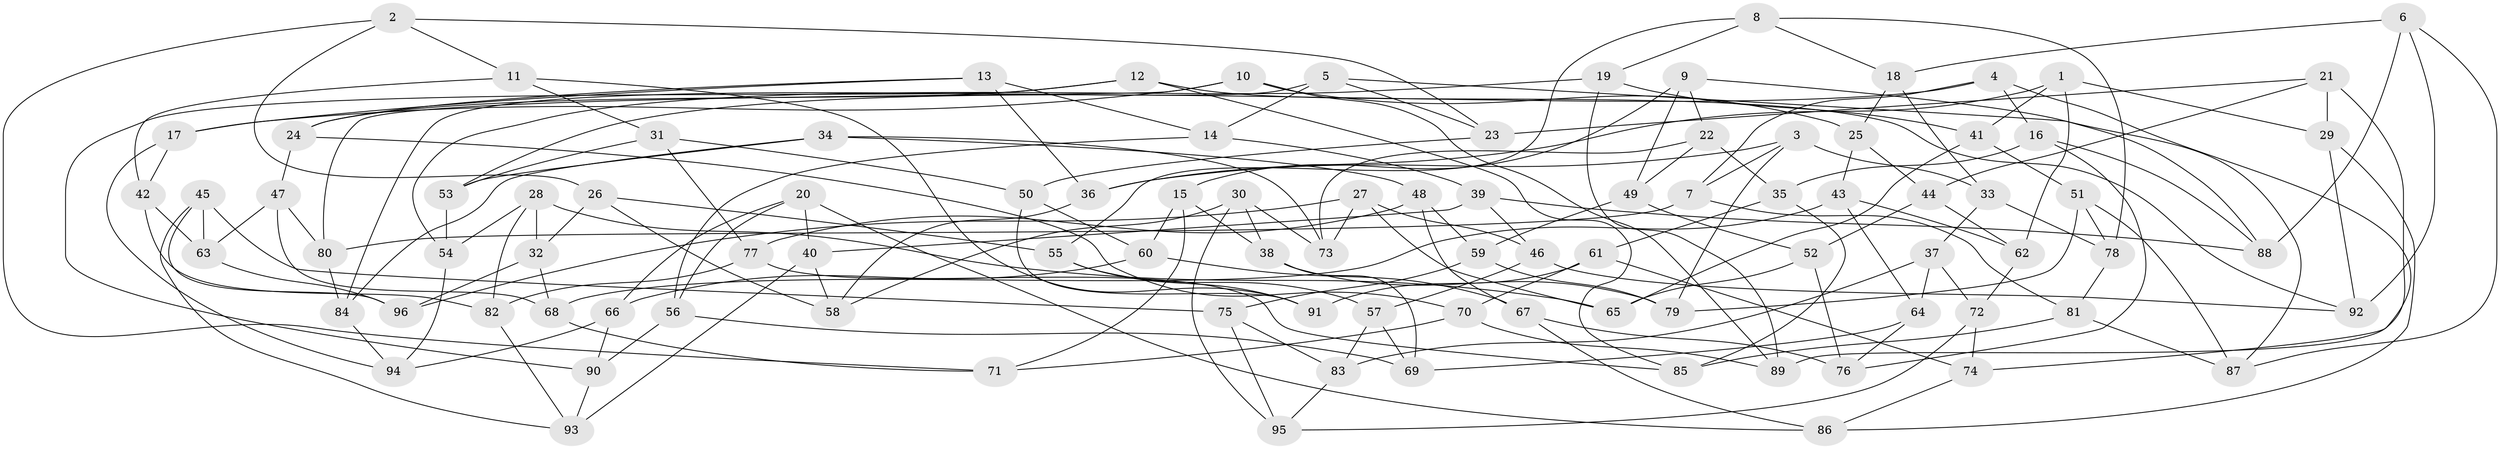 // Generated by graph-tools (version 1.1) at 2025/50/03/09/25 03:50:47]
// undirected, 96 vertices, 192 edges
graph export_dot {
graph [start="1"]
  node [color=gray90,style=filled];
  1;
  2;
  3;
  4;
  5;
  6;
  7;
  8;
  9;
  10;
  11;
  12;
  13;
  14;
  15;
  16;
  17;
  18;
  19;
  20;
  21;
  22;
  23;
  24;
  25;
  26;
  27;
  28;
  29;
  30;
  31;
  32;
  33;
  34;
  35;
  36;
  37;
  38;
  39;
  40;
  41;
  42;
  43;
  44;
  45;
  46;
  47;
  48;
  49;
  50;
  51;
  52;
  53;
  54;
  55;
  56;
  57;
  58;
  59;
  60;
  61;
  62;
  63;
  64;
  65;
  66;
  67;
  68;
  69;
  70;
  71;
  72;
  73;
  74;
  75;
  76;
  77;
  78;
  79;
  80;
  81;
  82;
  83;
  84;
  85;
  86;
  87;
  88;
  89;
  90;
  91;
  92;
  93;
  94;
  95;
  96;
  1 -- 62;
  1 -- 41;
  1 -- 36;
  1 -- 29;
  2 -- 71;
  2 -- 11;
  2 -- 23;
  2 -- 26;
  3 -- 33;
  3 -- 79;
  3 -- 7;
  3 -- 36;
  4 -- 53;
  4 -- 7;
  4 -- 16;
  4 -- 74;
  5 -- 84;
  5 -- 23;
  5 -- 87;
  5 -- 14;
  6 -- 92;
  6 -- 87;
  6 -- 18;
  6 -- 88;
  7 -- 81;
  7 -- 80;
  8 -- 19;
  8 -- 18;
  8 -- 78;
  8 -- 55;
  9 -- 22;
  9 -- 49;
  9 -- 15;
  9 -- 88;
  10 -- 89;
  10 -- 25;
  10 -- 17;
  10 -- 80;
  11 -- 42;
  11 -- 91;
  11 -- 31;
  12 -- 92;
  12 -- 90;
  12 -- 85;
  12 -- 24;
  13 -- 17;
  13 -- 24;
  13 -- 14;
  13 -- 36;
  14 -- 56;
  14 -- 39;
  15 -- 71;
  15 -- 38;
  15 -- 60;
  16 -- 76;
  16 -- 35;
  16 -- 88;
  17 -- 94;
  17 -- 42;
  18 -- 33;
  18 -- 25;
  19 -- 89;
  19 -- 54;
  19 -- 41;
  20 -- 66;
  20 -- 86;
  20 -- 56;
  20 -- 40;
  21 -- 29;
  21 -- 23;
  21 -- 89;
  21 -- 44;
  22 -- 49;
  22 -- 73;
  22 -- 35;
  23 -- 50;
  24 -- 70;
  24 -- 47;
  25 -- 44;
  25 -- 43;
  26 -- 55;
  26 -- 58;
  26 -- 32;
  27 -- 46;
  27 -- 65;
  27 -- 96;
  27 -- 73;
  28 -- 82;
  28 -- 65;
  28 -- 54;
  28 -- 32;
  29 -- 92;
  29 -- 86;
  30 -- 95;
  30 -- 73;
  30 -- 58;
  30 -- 38;
  31 -- 50;
  31 -- 77;
  31 -- 53;
  32 -- 96;
  32 -- 68;
  33 -- 37;
  33 -- 78;
  34 -- 53;
  34 -- 73;
  34 -- 84;
  34 -- 48;
  35 -- 61;
  35 -- 85;
  36 -- 58;
  37 -- 64;
  37 -- 83;
  37 -- 72;
  38 -- 79;
  38 -- 69;
  39 -- 88;
  39 -- 46;
  39 -- 40;
  40 -- 58;
  40 -- 93;
  41 -- 65;
  41 -- 51;
  42 -- 63;
  42 -- 82;
  43 -- 64;
  43 -- 62;
  43 -- 68;
  44 -- 62;
  44 -- 52;
  45 -- 96;
  45 -- 63;
  45 -- 75;
  45 -- 93;
  46 -- 92;
  46 -- 57;
  47 -- 68;
  47 -- 63;
  47 -- 80;
  48 -- 67;
  48 -- 77;
  48 -- 59;
  49 -- 59;
  49 -- 52;
  50 -- 60;
  50 -- 91;
  51 -- 78;
  51 -- 79;
  51 -- 87;
  52 -- 65;
  52 -- 76;
  53 -- 54;
  54 -- 94;
  55 -- 57;
  55 -- 91;
  56 -- 69;
  56 -- 90;
  57 -- 69;
  57 -- 83;
  59 -- 75;
  59 -- 79;
  60 -- 67;
  60 -- 66;
  61 -- 74;
  61 -- 70;
  61 -- 91;
  62 -- 72;
  63 -- 96;
  64 -- 76;
  64 -- 69;
  66 -- 90;
  66 -- 94;
  67 -- 86;
  67 -- 76;
  68 -- 71;
  70 -- 71;
  70 -- 89;
  72 -- 95;
  72 -- 74;
  74 -- 86;
  75 -- 83;
  75 -- 95;
  77 -- 82;
  77 -- 85;
  78 -- 81;
  80 -- 84;
  81 -- 87;
  81 -- 85;
  82 -- 93;
  83 -- 95;
  84 -- 94;
  90 -- 93;
}
